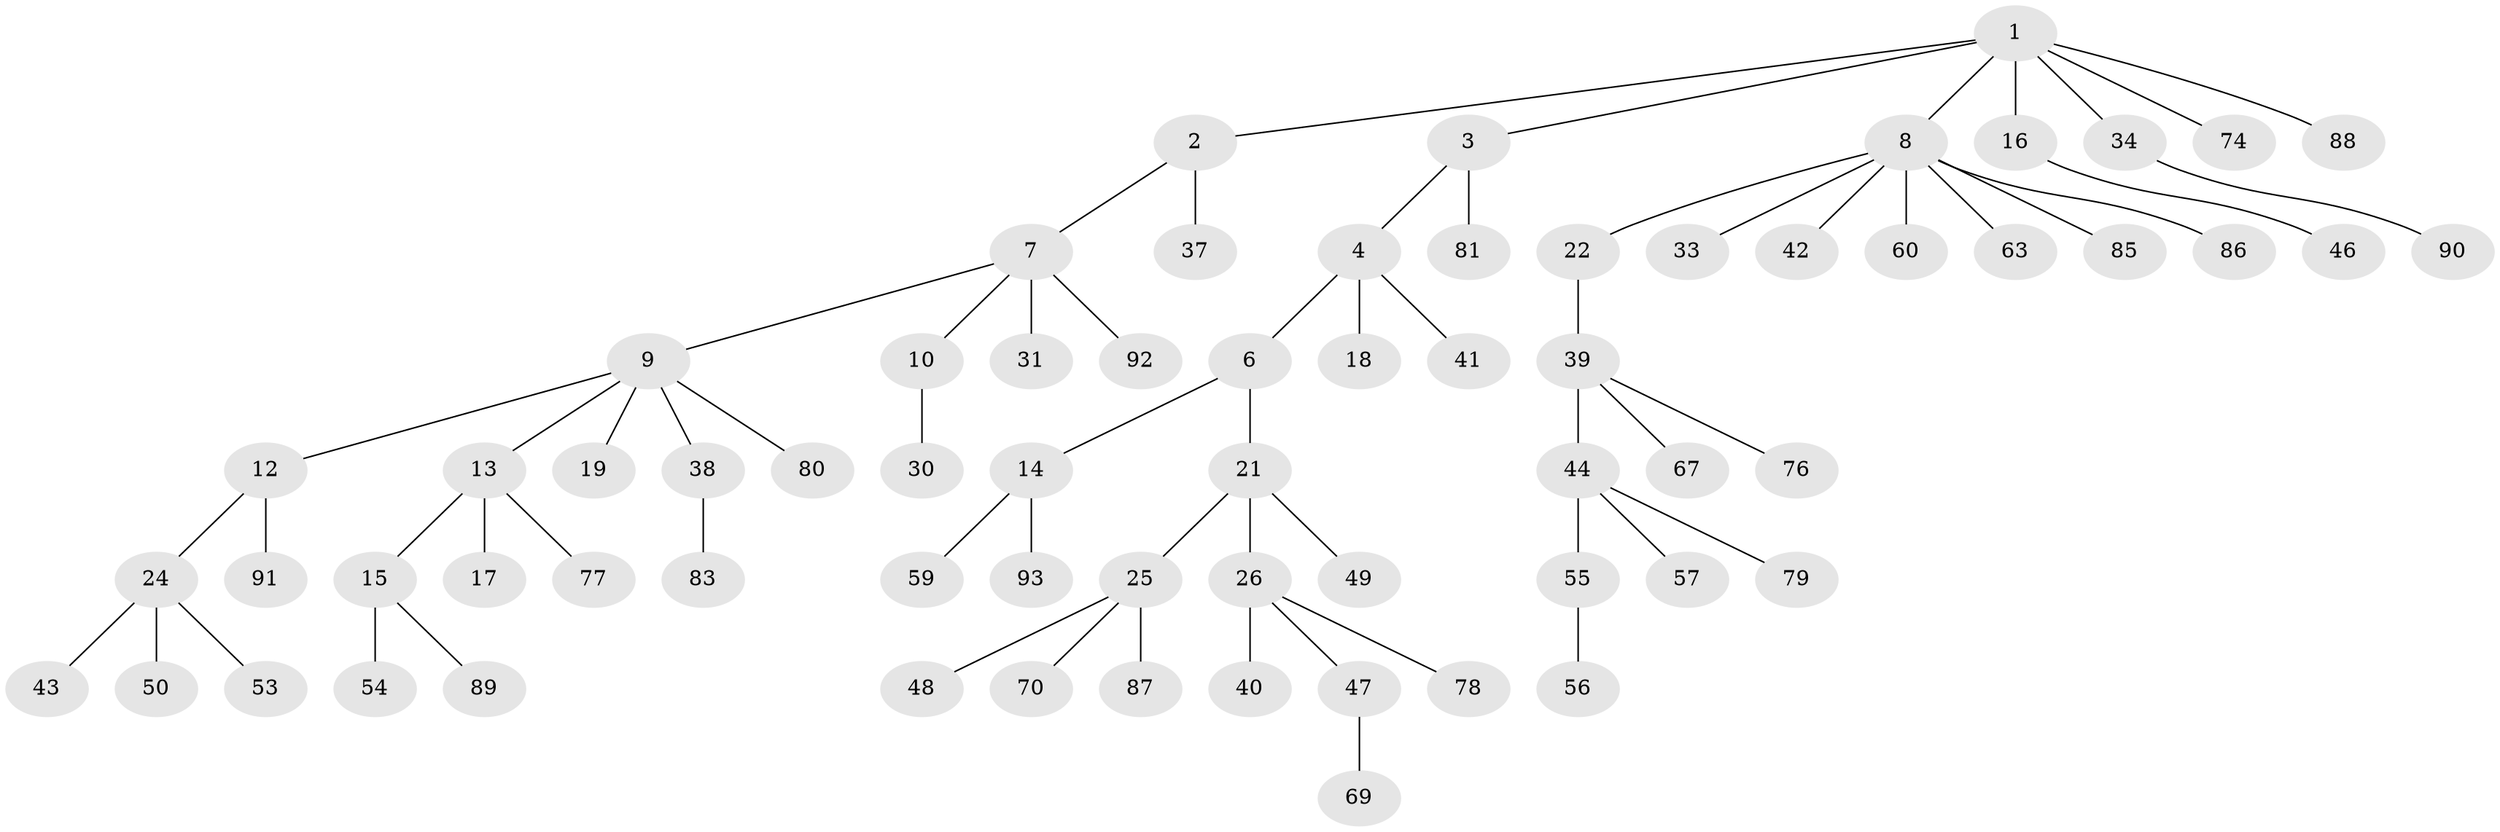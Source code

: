 // original degree distribution, {7: 0.021505376344086023, 3: 0.07526881720430108, 4: 0.11827956989247312, 2: 0.23655913978494625, 6: 0.021505376344086023, 1: 0.5268817204301075}
// Generated by graph-tools (version 1.1) at 2025/42/03/06/25 10:42:06]
// undirected, 67 vertices, 66 edges
graph export_dot {
graph [start="1"]
  node [color=gray90,style=filled];
  1 [super="+5"];
  2;
  3 [super="+72"];
  4;
  6 [super="+75"];
  7 [super="+29"];
  8 [super="+11"];
  9 [super="+35"];
  10 [super="+45"];
  12 [super="+52"];
  13 [super="+61"];
  14 [super="+58"];
  15 [super="+82"];
  16;
  17;
  18 [super="+20"];
  19 [super="+28"];
  21 [super="+23"];
  22 [super="+32"];
  24 [super="+36"];
  25 [super="+27"];
  26 [super="+64"];
  30;
  31;
  33;
  34;
  37 [super="+68"];
  38 [super="+73"];
  39 [super="+51"];
  40;
  41;
  42;
  43 [super="+71"];
  44 [super="+62"];
  46;
  47 [super="+65"];
  48;
  49 [super="+84"];
  50;
  53;
  54;
  55;
  56;
  57;
  59 [super="+66"];
  60;
  63;
  67;
  69;
  70;
  74;
  76;
  77;
  78;
  79;
  80;
  81;
  83;
  85;
  86;
  87;
  88;
  89;
  90;
  91;
  92;
  93;
  1 -- 2;
  1 -- 3;
  1 -- 8;
  1 -- 16;
  1 -- 74;
  1 -- 88;
  1 -- 34;
  2 -- 7;
  2 -- 37;
  3 -- 4;
  3 -- 81;
  4 -- 6;
  4 -- 18;
  4 -- 41;
  6 -- 14;
  6 -- 21;
  7 -- 9;
  7 -- 10;
  7 -- 31;
  7 -- 92;
  8 -- 42;
  8 -- 60;
  8 -- 33;
  8 -- 85;
  8 -- 86;
  8 -- 22;
  8 -- 63;
  9 -- 12;
  9 -- 13;
  9 -- 19;
  9 -- 38;
  9 -- 80;
  10 -- 30;
  12 -- 24;
  12 -- 91;
  13 -- 15;
  13 -- 17;
  13 -- 77;
  14 -- 93;
  14 -- 59;
  15 -- 54;
  15 -- 89;
  16 -- 46;
  21 -- 25;
  21 -- 49;
  21 -- 26;
  22 -- 39;
  24 -- 50;
  24 -- 43;
  24 -- 53;
  25 -- 70;
  25 -- 87;
  25 -- 48;
  26 -- 40;
  26 -- 47;
  26 -- 78;
  34 -- 90;
  38 -- 83;
  39 -- 44;
  39 -- 76;
  39 -- 67;
  44 -- 55;
  44 -- 57;
  44 -- 79;
  47 -- 69;
  55 -- 56;
}
